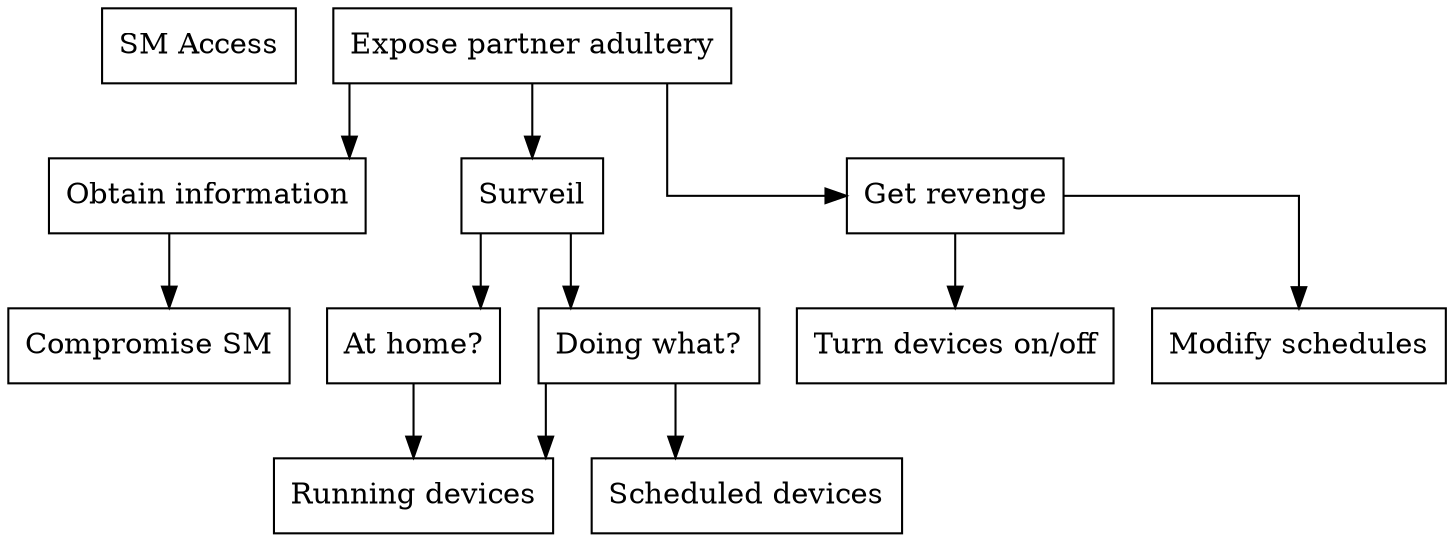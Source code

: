 digraph finite_state_machine {
  node [shape = rectangle];
  graph [splines=ortho];

  attack[label="SM Access"];
  sm_access[label = "Expose partner adultery",shape=AND];

  obtain_info[label="Obtain information"];
  sm_access->obtain_info;

    compromise_sm[label="Compromise SM"];
    obtain_info->compromise_sm;

  surveil[label="Surveil",shape=OR];
  sm_access->surveil;

    at_home[label="At home?"];
    surveil->at_home

      running_devices[label="Running devices"];
      at_home->running_devices;

    doing_what[label="Doing what?",shape=OR];
    surveil->doing_what;

      doing_what->running_devices;

      scheduled_devices[label="Scheduled devices"];
      doing_what->scheduled_devices;

  revenge[label="Get revenge",shape=OR];
  sm_access->revenge;

    turn_onoff[label="Turn devices on/off"];
    revenge->turn_onoff;

    modify_schedules[label="Modify schedules"];
    revenge->modify_schedules;
}
